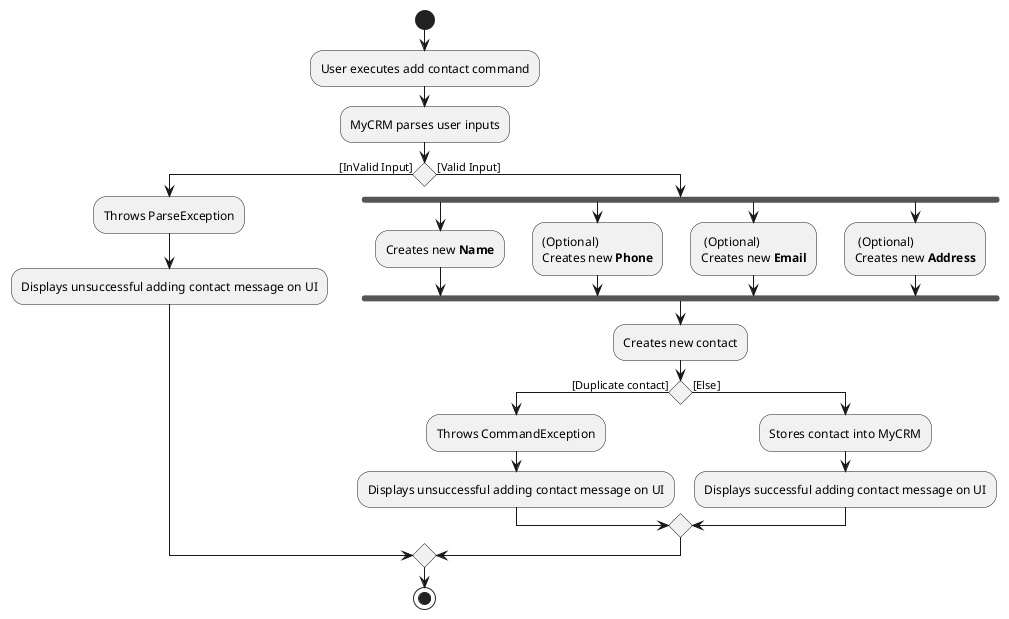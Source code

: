@startuml
start
:User executes add contact command;
:MyCRM parses user inputs;
if() then ([InValid Input])
    :Throws ParseException;
    :Displays unsuccessful adding contact message on UI;
else ([Valid Input])
    fork
    :Creates new **Name**;
    fork again
    :(Optional)
    Creates new **Phone**;
    fork again
    : (Optional)
    Creates new **Email**;
    fork again
    : (Optional)
    Creates new **Address**;
    end fork
    :Creates new contact;
    if () then ([Duplicate contact])
      :Throws CommandException;
      :Displays unsuccessful adding contact message on UI;
    else ([Else])
    :Stores contact into MyCRM;
    :Displays successful adding contact message on UI;
    endif
endif;
stop
@enduml
